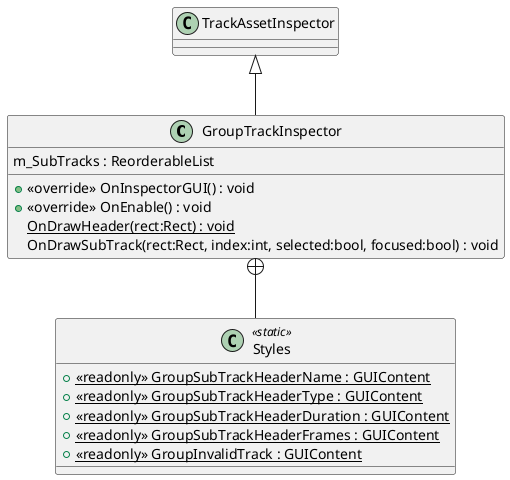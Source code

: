 @startuml
class GroupTrackInspector {
    m_SubTracks : ReorderableList
    + <<override>> OnInspectorGUI() : void
    + <<override>> OnEnable() : void
    {static} OnDrawHeader(rect:Rect) : void
    OnDrawSubTrack(rect:Rect, index:int, selected:bool, focused:bool) : void
}
class Styles <<static>> {
    + {static} <<readonly>> GroupSubTrackHeaderName : GUIContent
    + {static} <<readonly>> GroupSubTrackHeaderType : GUIContent
    + {static} <<readonly>> GroupSubTrackHeaderDuration : GUIContent
    + {static} <<readonly>> GroupSubTrackHeaderFrames : GUIContent
    + {static} <<readonly>> GroupInvalidTrack : GUIContent
}
TrackAssetInspector <|-- GroupTrackInspector
GroupTrackInspector +-- Styles
@enduml
